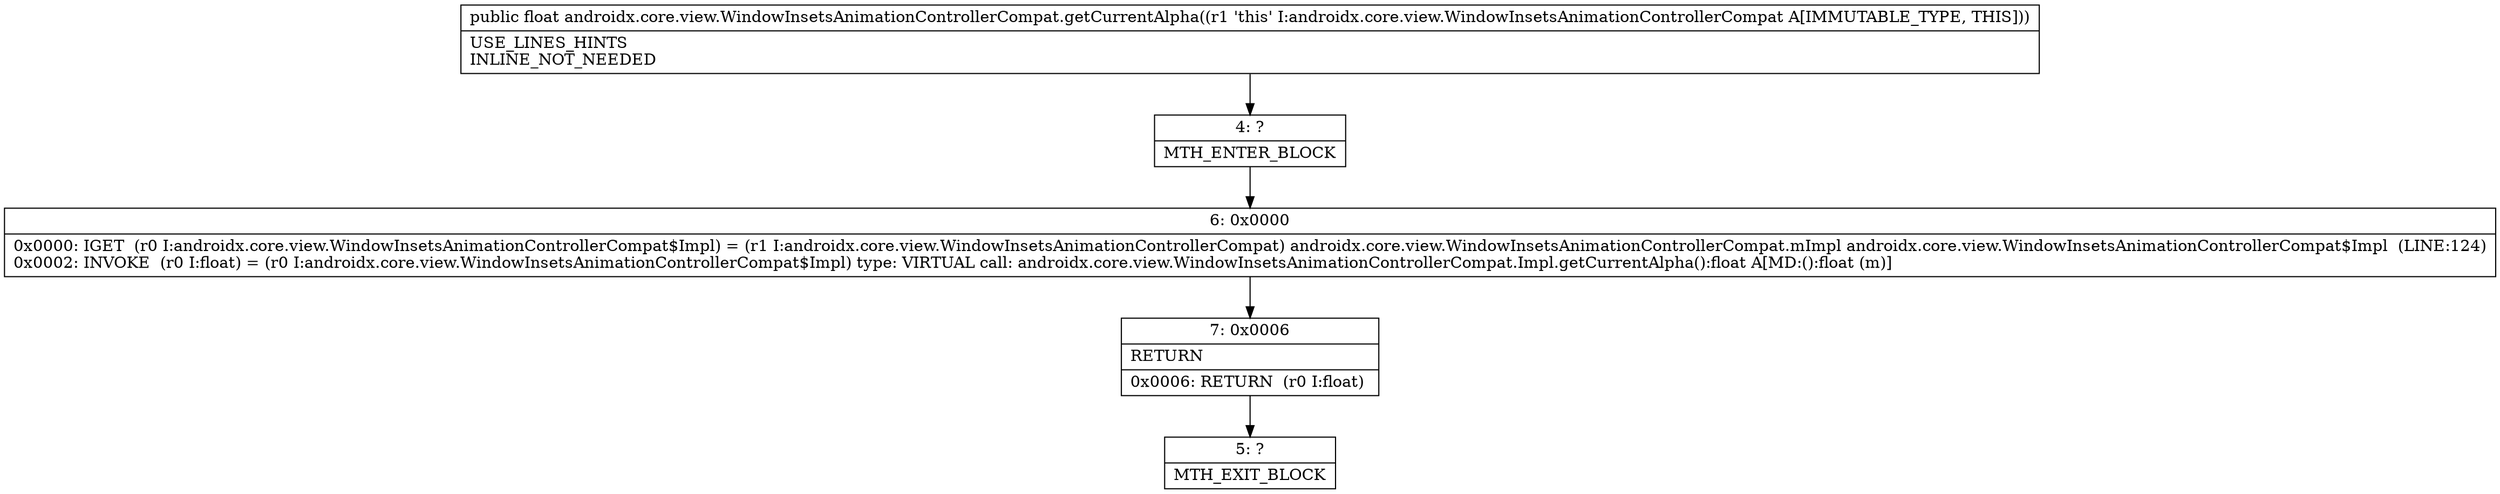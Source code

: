 digraph "CFG forandroidx.core.view.WindowInsetsAnimationControllerCompat.getCurrentAlpha()F" {
Node_4 [shape=record,label="{4\:\ ?|MTH_ENTER_BLOCK\l}"];
Node_6 [shape=record,label="{6\:\ 0x0000|0x0000: IGET  (r0 I:androidx.core.view.WindowInsetsAnimationControllerCompat$Impl) = (r1 I:androidx.core.view.WindowInsetsAnimationControllerCompat) androidx.core.view.WindowInsetsAnimationControllerCompat.mImpl androidx.core.view.WindowInsetsAnimationControllerCompat$Impl  (LINE:124)\l0x0002: INVOKE  (r0 I:float) = (r0 I:androidx.core.view.WindowInsetsAnimationControllerCompat$Impl) type: VIRTUAL call: androidx.core.view.WindowInsetsAnimationControllerCompat.Impl.getCurrentAlpha():float A[MD:():float (m)]\l}"];
Node_7 [shape=record,label="{7\:\ 0x0006|RETURN\l|0x0006: RETURN  (r0 I:float) \l}"];
Node_5 [shape=record,label="{5\:\ ?|MTH_EXIT_BLOCK\l}"];
MethodNode[shape=record,label="{public float androidx.core.view.WindowInsetsAnimationControllerCompat.getCurrentAlpha((r1 'this' I:androidx.core.view.WindowInsetsAnimationControllerCompat A[IMMUTABLE_TYPE, THIS]))  | USE_LINES_HINTS\lINLINE_NOT_NEEDED\l}"];
MethodNode -> Node_4;Node_4 -> Node_6;
Node_6 -> Node_7;
Node_7 -> Node_5;
}

